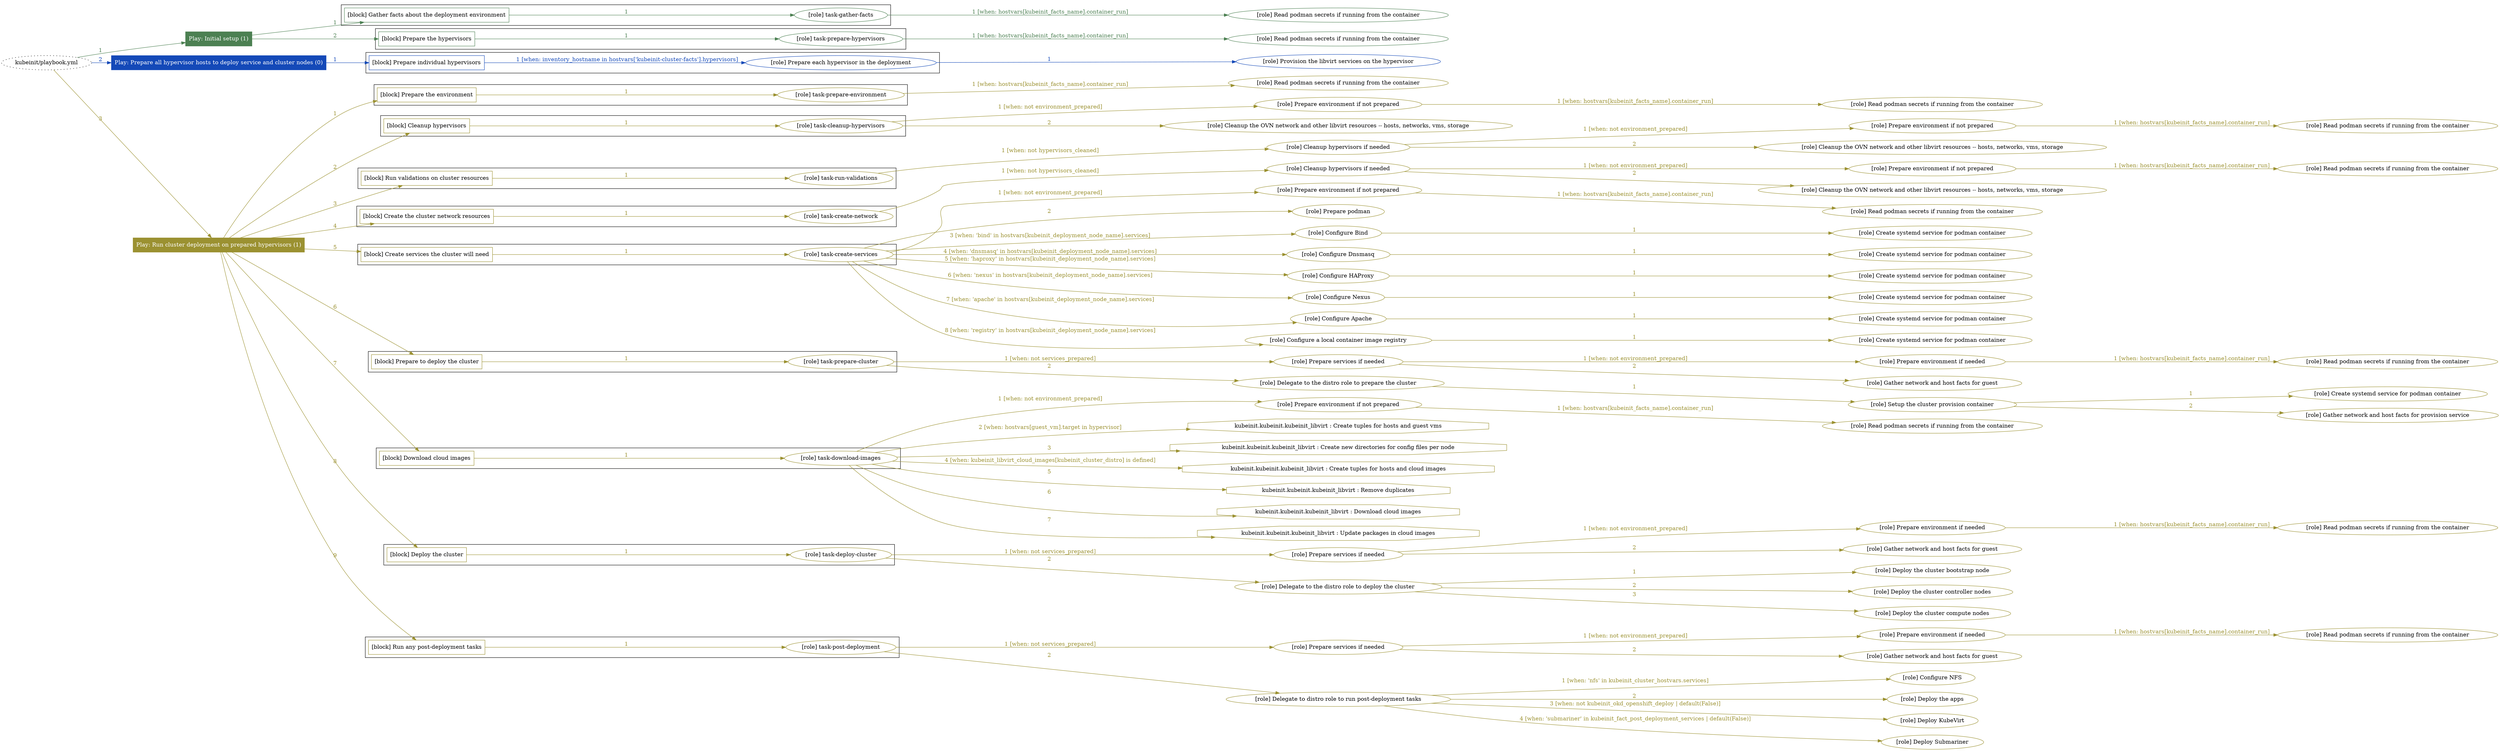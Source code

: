 digraph {
	graph [concentrate=true ordering=in rankdir=LR ratio=fill]
	edge [esep=5 sep=10]
	"kubeinit/playbook.yml" [id=root_node style=dotted]
	play_14ecac59 [label="Play: Initial setup (1)" color="#4c8052" fontcolor="#ffffff" id=play_14ecac59 shape=box style=filled tooltip=localhost]
	"kubeinit/playbook.yml" -> play_14ecac59 [label="1 " color="#4c8052" fontcolor="#4c8052" id=edge_18400b00 labeltooltip="1 " tooltip="1 "]
	subgraph "Read podman secrets if running from the container" {
		role_0f1eaecf [label="[role] Read podman secrets if running from the container" color="#4c8052" id=role_0f1eaecf tooltip="Read podman secrets if running from the container"]
	}
	subgraph "task-gather-facts" {
		role_aee95c03 [label="[role] task-gather-facts" color="#4c8052" id=role_aee95c03 tooltip="task-gather-facts"]
		role_aee95c03 -> role_0f1eaecf [label="1 [when: hostvars[kubeinit_facts_name].container_run]" color="#4c8052" fontcolor="#4c8052" id=edge_74470e72 labeltooltip="1 [when: hostvars[kubeinit_facts_name].container_run]" tooltip="1 [when: hostvars[kubeinit_facts_name].container_run]"]
	}
	subgraph "Read podman secrets if running from the container" {
		role_3007a742 [label="[role] Read podman secrets if running from the container" color="#4c8052" id=role_3007a742 tooltip="Read podman secrets if running from the container"]
	}
	subgraph "task-prepare-hypervisors" {
		role_b0f0cc16 [label="[role] task-prepare-hypervisors" color="#4c8052" id=role_b0f0cc16 tooltip="task-prepare-hypervisors"]
		role_b0f0cc16 -> role_3007a742 [label="1 [when: hostvars[kubeinit_facts_name].container_run]" color="#4c8052" fontcolor="#4c8052" id=edge_ec313802 labeltooltip="1 [when: hostvars[kubeinit_facts_name].container_run]" tooltip="1 [when: hostvars[kubeinit_facts_name].container_run]"]
	}
	subgraph "Play: Initial setup (1)" {
		play_14ecac59 -> block_2b617eeb [label=1 color="#4c8052" fontcolor="#4c8052" id=edge_70672ea7 labeltooltip=1 tooltip=1]
		subgraph cluster_block_2b617eeb {
			block_2b617eeb [label="[block] Gather facts about the deployment environment" color="#4c8052" id=block_2b617eeb labeltooltip="Gather facts about the deployment environment" shape=box tooltip="Gather facts about the deployment environment"]
			block_2b617eeb -> role_aee95c03 [label="1 " color="#4c8052" fontcolor="#4c8052" id=edge_2976c5a9 labeltooltip="1 " tooltip="1 "]
		}
		play_14ecac59 -> block_8fd2d738 [label=2 color="#4c8052" fontcolor="#4c8052" id=edge_be16d63e labeltooltip=2 tooltip=2]
		subgraph cluster_block_8fd2d738 {
			block_8fd2d738 [label="[block] Prepare the hypervisors" color="#4c8052" id=block_8fd2d738 labeltooltip="Prepare the hypervisors" shape=box tooltip="Prepare the hypervisors"]
			block_8fd2d738 -> role_b0f0cc16 [label="1 " color="#4c8052" fontcolor="#4c8052" id=edge_03dea2aa labeltooltip="1 " tooltip="1 "]
		}
	}
	play_b2497b43 [label="Play: Prepare all hypervisor hosts to deploy service and cluster nodes (0)" color="#1449b8" fontcolor="#ffffff" id=play_b2497b43 shape=box style=filled tooltip="Play: Prepare all hypervisor hosts to deploy service and cluster nodes (0)"]
	"kubeinit/playbook.yml" -> play_b2497b43 [label="2 " color="#1449b8" fontcolor="#1449b8" id=edge_dd9b31a6 labeltooltip="2 " tooltip="2 "]
	subgraph "Provision the libvirt services on the hypervisor" {
		role_6e70144c [label="[role] Provision the libvirt services on the hypervisor" color="#1449b8" id=role_6e70144c tooltip="Provision the libvirt services on the hypervisor"]
	}
	subgraph "Prepare each hypervisor in the deployment" {
		role_4ef679b6 [label="[role] Prepare each hypervisor in the deployment" color="#1449b8" id=role_4ef679b6 tooltip="Prepare each hypervisor in the deployment"]
		role_4ef679b6 -> role_6e70144c [label="1 " color="#1449b8" fontcolor="#1449b8" id=edge_cc845459 labeltooltip="1 " tooltip="1 "]
	}
	subgraph "Play: Prepare all hypervisor hosts to deploy service and cluster nodes (0)" {
		play_b2497b43 -> block_8b31325a [label=1 color="#1449b8" fontcolor="#1449b8" id=edge_7d35cdb8 labeltooltip=1 tooltip=1]
		subgraph cluster_block_8b31325a {
			block_8b31325a [label="[block] Prepare individual hypervisors" color="#1449b8" id=block_8b31325a labeltooltip="Prepare individual hypervisors" shape=box tooltip="Prepare individual hypervisors"]
			block_8b31325a -> role_4ef679b6 [label="1 [when: inventory_hostname in hostvars['kubeinit-cluster-facts'].hypervisors]" color="#1449b8" fontcolor="#1449b8" id=edge_eb528ca8 labeltooltip="1 [when: inventory_hostname in hostvars['kubeinit-cluster-facts'].hypervisors]" tooltip="1 [when: inventory_hostname in hostvars['kubeinit-cluster-facts'].hypervisors]"]
		}
	}
	play_2c11c3fe [label="Play: Run cluster deployment on prepared hypervisors (1)" color="#9b9131" fontcolor="#ffffff" id=play_2c11c3fe shape=box style=filled tooltip=localhost]
	"kubeinit/playbook.yml" -> play_2c11c3fe [label="3 " color="#9b9131" fontcolor="#9b9131" id=edge_e60f9eb7 labeltooltip="3 " tooltip="3 "]
	subgraph "Read podman secrets if running from the container" {
		role_e4b90c74 [label="[role] Read podman secrets if running from the container" color="#9b9131" id=role_e4b90c74 tooltip="Read podman secrets if running from the container"]
	}
	subgraph "task-prepare-environment" {
		role_c7c9e05a [label="[role] task-prepare-environment" color="#9b9131" id=role_c7c9e05a tooltip="task-prepare-environment"]
		role_c7c9e05a -> role_e4b90c74 [label="1 [when: hostvars[kubeinit_facts_name].container_run]" color="#9b9131" fontcolor="#9b9131" id=edge_8a333f68 labeltooltip="1 [when: hostvars[kubeinit_facts_name].container_run]" tooltip="1 [when: hostvars[kubeinit_facts_name].container_run]"]
	}
	subgraph "Read podman secrets if running from the container" {
		role_c6369558 [label="[role] Read podman secrets if running from the container" color="#9b9131" id=role_c6369558 tooltip="Read podman secrets if running from the container"]
	}
	subgraph "Prepare environment if not prepared" {
		role_da3bb1c4 [label="[role] Prepare environment if not prepared" color="#9b9131" id=role_da3bb1c4 tooltip="Prepare environment if not prepared"]
		role_da3bb1c4 -> role_c6369558 [label="1 [when: hostvars[kubeinit_facts_name].container_run]" color="#9b9131" fontcolor="#9b9131" id=edge_0b68bc8a labeltooltip="1 [when: hostvars[kubeinit_facts_name].container_run]" tooltip="1 [when: hostvars[kubeinit_facts_name].container_run]"]
	}
	subgraph "Cleanup the OVN network and other libvirt resources -- hosts, networks, vms, storage" {
		role_2dddf514 [label="[role] Cleanup the OVN network and other libvirt resources -- hosts, networks, vms, storage" color="#9b9131" id=role_2dddf514 tooltip="Cleanup the OVN network and other libvirt resources -- hosts, networks, vms, storage"]
	}
	subgraph "task-cleanup-hypervisors" {
		role_f800c9ae [label="[role] task-cleanup-hypervisors" color="#9b9131" id=role_f800c9ae tooltip="task-cleanup-hypervisors"]
		role_f800c9ae -> role_da3bb1c4 [label="1 [when: not environment_prepared]" color="#9b9131" fontcolor="#9b9131" id=edge_ad2c1ac5 labeltooltip="1 [when: not environment_prepared]" tooltip="1 [when: not environment_prepared]"]
		role_f800c9ae -> role_2dddf514 [label="2 " color="#9b9131" fontcolor="#9b9131" id=edge_370bd713 labeltooltip="2 " tooltip="2 "]
	}
	subgraph "Read podman secrets if running from the container" {
		role_d2954024 [label="[role] Read podman secrets if running from the container" color="#9b9131" id=role_d2954024 tooltip="Read podman secrets if running from the container"]
	}
	subgraph "Prepare environment if not prepared" {
		role_1487804b [label="[role] Prepare environment if not prepared" color="#9b9131" id=role_1487804b tooltip="Prepare environment if not prepared"]
		role_1487804b -> role_d2954024 [label="1 [when: hostvars[kubeinit_facts_name].container_run]" color="#9b9131" fontcolor="#9b9131" id=edge_6f6fdb5b labeltooltip="1 [when: hostvars[kubeinit_facts_name].container_run]" tooltip="1 [when: hostvars[kubeinit_facts_name].container_run]"]
	}
	subgraph "Cleanup the OVN network and other libvirt resources -- hosts, networks, vms, storage" {
		role_c294ee43 [label="[role] Cleanup the OVN network and other libvirt resources -- hosts, networks, vms, storage" color="#9b9131" id=role_c294ee43 tooltip="Cleanup the OVN network and other libvirt resources -- hosts, networks, vms, storage"]
	}
	subgraph "Cleanup hypervisors if needed" {
		role_c28437c3 [label="[role] Cleanup hypervisors if needed" color="#9b9131" id=role_c28437c3 tooltip="Cleanup hypervisors if needed"]
		role_c28437c3 -> role_1487804b [label="1 [when: not environment_prepared]" color="#9b9131" fontcolor="#9b9131" id=edge_826295cb labeltooltip="1 [when: not environment_prepared]" tooltip="1 [when: not environment_prepared]"]
		role_c28437c3 -> role_c294ee43 [label="2 " color="#9b9131" fontcolor="#9b9131" id=edge_474acbeb labeltooltip="2 " tooltip="2 "]
	}
	subgraph "task-run-validations" {
		role_d46cae22 [label="[role] task-run-validations" color="#9b9131" id=role_d46cae22 tooltip="task-run-validations"]
		role_d46cae22 -> role_c28437c3 [label="1 [when: not hypervisors_cleaned]" color="#9b9131" fontcolor="#9b9131" id=edge_9a5637d7 labeltooltip="1 [when: not hypervisors_cleaned]" tooltip="1 [when: not hypervisors_cleaned]"]
	}
	subgraph "Read podman secrets if running from the container" {
		role_c5382767 [label="[role] Read podman secrets if running from the container" color="#9b9131" id=role_c5382767 tooltip="Read podman secrets if running from the container"]
	}
	subgraph "Prepare environment if not prepared" {
		role_004a2374 [label="[role] Prepare environment if not prepared" color="#9b9131" id=role_004a2374 tooltip="Prepare environment if not prepared"]
		role_004a2374 -> role_c5382767 [label="1 [when: hostvars[kubeinit_facts_name].container_run]" color="#9b9131" fontcolor="#9b9131" id=edge_efb15163 labeltooltip="1 [when: hostvars[kubeinit_facts_name].container_run]" tooltip="1 [when: hostvars[kubeinit_facts_name].container_run]"]
	}
	subgraph "Cleanup the OVN network and other libvirt resources -- hosts, networks, vms, storage" {
		role_0173ab4d [label="[role] Cleanup the OVN network and other libvirt resources -- hosts, networks, vms, storage" color="#9b9131" id=role_0173ab4d tooltip="Cleanup the OVN network and other libvirt resources -- hosts, networks, vms, storage"]
	}
	subgraph "Cleanup hypervisors if needed" {
		role_9e083677 [label="[role] Cleanup hypervisors if needed" color="#9b9131" id=role_9e083677 tooltip="Cleanup hypervisors if needed"]
		role_9e083677 -> role_004a2374 [label="1 [when: not environment_prepared]" color="#9b9131" fontcolor="#9b9131" id=edge_4293307b labeltooltip="1 [when: not environment_prepared]" tooltip="1 [when: not environment_prepared]"]
		role_9e083677 -> role_0173ab4d [label="2 " color="#9b9131" fontcolor="#9b9131" id=edge_33b1928b labeltooltip="2 " tooltip="2 "]
	}
	subgraph "task-create-network" {
		role_7cb00a76 [label="[role] task-create-network" color="#9b9131" id=role_7cb00a76 tooltip="task-create-network"]
		role_7cb00a76 -> role_9e083677 [label="1 [when: not hypervisors_cleaned]" color="#9b9131" fontcolor="#9b9131" id=edge_e4487184 labeltooltip="1 [when: not hypervisors_cleaned]" tooltip="1 [when: not hypervisors_cleaned]"]
	}
	subgraph "Read podman secrets if running from the container" {
		role_2c2980ff [label="[role] Read podman secrets if running from the container" color="#9b9131" id=role_2c2980ff tooltip="Read podman secrets if running from the container"]
	}
	subgraph "Prepare environment if not prepared" {
		role_403436f4 [label="[role] Prepare environment if not prepared" color="#9b9131" id=role_403436f4 tooltip="Prepare environment if not prepared"]
		role_403436f4 -> role_2c2980ff [label="1 [when: hostvars[kubeinit_facts_name].container_run]" color="#9b9131" fontcolor="#9b9131" id=edge_3511793d labeltooltip="1 [when: hostvars[kubeinit_facts_name].container_run]" tooltip="1 [when: hostvars[kubeinit_facts_name].container_run]"]
	}
	subgraph "Prepare podman" {
		role_73843213 [label="[role] Prepare podman" color="#9b9131" id=role_73843213 tooltip="Prepare podman"]
	}
	subgraph "Create systemd service for podman container" {
		role_170067c2 [label="[role] Create systemd service for podman container" color="#9b9131" id=role_170067c2 tooltip="Create systemd service for podman container"]
	}
	subgraph "Configure Bind" {
		role_d41f1b80 [label="[role] Configure Bind" color="#9b9131" id=role_d41f1b80 tooltip="Configure Bind"]
		role_d41f1b80 -> role_170067c2 [label="1 " color="#9b9131" fontcolor="#9b9131" id=edge_ffc7d8f7 labeltooltip="1 " tooltip="1 "]
	}
	subgraph "Create systemd service for podman container" {
		role_cd0ad713 [label="[role] Create systemd service for podman container" color="#9b9131" id=role_cd0ad713 tooltip="Create systemd service for podman container"]
	}
	subgraph "Configure Dnsmasq" {
		role_0dcec570 [label="[role] Configure Dnsmasq" color="#9b9131" id=role_0dcec570 tooltip="Configure Dnsmasq"]
		role_0dcec570 -> role_cd0ad713 [label="1 " color="#9b9131" fontcolor="#9b9131" id=edge_7422ae5f labeltooltip="1 " tooltip="1 "]
	}
	subgraph "Create systemd service for podman container" {
		role_0a55ac62 [label="[role] Create systemd service for podman container" color="#9b9131" id=role_0a55ac62 tooltip="Create systemd service for podman container"]
	}
	subgraph "Configure HAProxy" {
		role_9ff6bd59 [label="[role] Configure HAProxy" color="#9b9131" id=role_9ff6bd59 tooltip="Configure HAProxy"]
		role_9ff6bd59 -> role_0a55ac62 [label="1 " color="#9b9131" fontcolor="#9b9131" id=edge_65aca8ca labeltooltip="1 " tooltip="1 "]
	}
	subgraph "Create systemd service for podman container" {
		role_b2aa0f20 [label="[role] Create systemd service for podman container" color="#9b9131" id=role_b2aa0f20 tooltip="Create systemd service for podman container"]
	}
	subgraph "Configure Nexus" {
		role_b0b4f288 [label="[role] Configure Nexus" color="#9b9131" id=role_b0b4f288 tooltip="Configure Nexus"]
		role_b0b4f288 -> role_b2aa0f20 [label="1 " color="#9b9131" fontcolor="#9b9131" id=edge_298f3be6 labeltooltip="1 " tooltip="1 "]
	}
	subgraph "Create systemd service for podman container" {
		role_b28d62c6 [label="[role] Create systemd service for podman container" color="#9b9131" id=role_b28d62c6 tooltip="Create systemd service for podman container"]
	}
	subgraph "Configure Apache" {
		role_3b12206e [label="[role] Configure Apache" color="#9b9131" id=role_3b12206e tooltip="Configure Apache"]
		role_3b12206e -> role_b28d62c6 [label="1 " color="#9b9131" fontcolor="#9b9131" id=edge_cecb0282 labeltooltip="1 " tooltip="1 "]
	}
	subgraph "Create systemd service for podman container" {
		role_82a94cbb [label="[role] Create systemd service for podman container" color="#9b9131" id=role_82a94cbb tooltip="Create systemd service for podman container"]
	}
	subgraph "Configure a local container image registry" {
		role_18f780ce [label="[role] Configure a local container image registry" color="#9b9131" id=role_18f780ce tooltip="Configure a local container image registry"]
		role_18f780ce -> role_82a94cbb [label="1 " color="#9b9131" fontcolor="#9b9131" id=edge_3da4fdcb labeltooltip="1 " tooltip="1 "]
	}
	subgraph "task-create-services" {
		role_7c425f69 [label="[role] task-create-services" color="#9b9131" id=role_7c425f69 tooltip="task-create-services"]
		role_7c425f69 -> role_403436f4 [label="1 [when: not environment_prepared]" color="#9b9131" fontcolor="#9b9131" id=edge_506f5362 labeltooltip="1 [when: not environment_prepared]" tooltip="1 [when: not environment_prepared]"]
		role_7c425f69 -> role_73843213 [label="2 " color="#9b9131" fontcolor="#9b9131" id=edge_fb887bec labeltooltip="2 " tooltip="2 "]
		role_7c425f69 -> role_d41f1b80 [label="3 [when: 'bind' in hostvars[kubeinit_deployment_node_name].services]" color="#9b9131" fontcolor="#9b9131" id=edge_194a9314 labeltooltip="3 [when: 'bind' in hostvars[kubeinit_deployment_node_name].services]" tooltip="3 [when: 'bind' in hostvars[kubeinit_deployment_node_name].services]"]
		role_7c425f69 -> role_0dcec570 [label="4 [when: 'dnsmasq' in hostvars[kubeinit_deployment_node_name].services]" color="#9b9131" fontcolor="#9b9131" id=edge_c601be45 labeltooltip="4 [when: 'dnsmasq' in hostvars[kubeinit_deployment_node_name].services]" tooltip="4 [when: 'dnsmasq' in hostvars[kubeinit_deployment_node_name].services]"]
		role_7c425f69 -> role_9ff6bd59 [label="5 [when: 'haproxy' in hostvars[kubeinit_deployment_node_name].services]" color="#9b9131" fontcolor="#9b9131" id=edge_b8e7671d labeltooltip="5 [when: 'haproxy' in hostvars[kubeinit_deployment_node_name].services]" tooltip="5 [when: 'haproxy' in hostvars[kubeinit_deployment_node_name].services]"]
		role_7c425f69 -> role_b0b4f288 [label="6 [when: 'nexus' in hostvars[kubeinit_deployment_node_name].services]" color="#9b9131" fontcolor="#9b9131" id=edge_6be7b057 labeltooltip="6 [when: 'nexus' in hostvars[kubeinit_deployment_node_name].services]" tooltip="6 [when: 'nexus' in hostvars[kubeinit_deployment_node_name].services]"]
		role_7c425f69 -> role_3b12206e [label="7 [when: 'apache' in hostvars[kubeinit_deployment_node_name].services]" color="#9b9131" fontcolor="#9b9131" id=edge_7054534c labeltooltip="7 [when: 'apache' in hostvars[kubeinit_deployment_node_name].services]" tooltip="7 [when: 'apache' in hostvars[kubeinit_deployment_node_name].services]"]
		role_7c425f69 -> role_18f780ce [label="8 [when: 'registry' in hostvars[kubeinit_deployment_node_name].services]" color="#9b9131" fontcolor="#9b9131" id=edge_d19d7a2a labeltooltip="8 [when: 'registry' in hostvars[kubeinit_deployment_node_name].services]" tooltip="8 [when: 'registry' in hostvars[kubeinit_deployment_node_name].services]"]
	}
	subgraph "Read podman secrets if running from the container" {
		role_043a90a8 [label="[role] Read podman secrets if running from the container" color="#9b9131" id=role_043a90a8 tooltip="Read podman secrets if running from the container"]
	}
	subgraph "Prepare environment if needed" {
		role_e366b426 [label="[role] Prepare environment if needed" color="#9b9131" id=role_e366b426 tooltip="Prepare environment if needed"]
		role_e366b426 -> role_043a90a8 [label="1 [when: hostvars[kubeinit_facts_name].container_run]" color="#9b9131" fontcolor="#9b9131" id=edge_1eb9d49e labeltooltip="1 [when: hostvars[kubeinit_facts_name].container_run]" tooltip="1 [when: hostvars[kubeinit_facts_name].container_run]"]
	}
	subgraph "Gather network and host facts for guest" {
		role_98fef308 [label="[role] Gather network and host facts for guest" color="#9b9131" id=role_98fef308 tooltip="Gather network and host facts for guest"]
	}
	subgraph "Prepare services if needed" {
		role_98edfa4f [label="[role] Prepare services if needed" color="#9b9131" id=role_98edfa4f tooltip="Prepare services if needed"]
		role_98edfa4f -> role_e366b426 [label="1 [when: not environment_prepared]" color="#9b9131" fontcolor="#9b9131" id=edge_ebd388fa labeltooltip="1 [when: not environment_prepared]" tooltip="1 [when: not environment_prepared]"]
		role_98edfa4f -> role_98fef308 [label="2 " color="#9b9131" fontcolor="#9b9131" id=edge_45a33544 labeltooltip="2 " tooltip="2 "]
	}
	subgraph "Create systemd service for podman container" {
		role_45ce88cf [label="[role] Create systemd service for podman container" color="#9b9131" id=role_45ce88cf tooltip="Create systemd service for podman container"]
	}
	subgraph "Gather network and host facts for provision service" {
		role_42dbcc8a [label="[role] Gather network and host facts for provision service" color="#9b9131" id=role_42dbcc8a tooltip="Gather network and host facts for provision service"]
	}
	subgraph "Setup the cluster provision container" {
		role_d0f7e86c [label="[role] Setup the cluster provision container" color="#9b9131" id=role_d0f7e86c tooltip="Setup the cluster provision container"]
		role_d0f7e86c -> role_45ce88cf [label="1 " color="#9b9131" fontcolor="#9b9131" id=edge_1c2af903 labeltooltip="1 " tooltip="1 "]
		role_d0f7e86c -> role_42dbcc8a [label="2 " color="#9b9131" fontcolor="#9b9131" id=edge_89a6fb2b labeltooltip="2 " tooltip="2 "]
	}
	subgraph "Delegate to the distro role to prepare the cluster" {
		role_195dc6cc [label="[role] Delegate to the distro role to prepare the cluster" color="#9b9131" id=role_195dc6cc tooltip="Delegate to the distro role to prepare the cluster"]
		role_195dc6cc -> role_d0f7e86c [label="1 " color="#9b9131" fontcolor="#9b9131" id=edge_4d53b07a labeltooltip="1 " tooltip="1 "]
	}
	subgraph "task-prepare-cluster" {
		role_c990d559 [label="[role] task-prepare-cluster" color="#9b9131" id=role_c990d559 tooltip="task-prepare-cluster"]
		role_c990d559 -> role_98edfa4f [label="1 [when: not services_prepared]" color="#9b9131" fontcolor="#9b9131" id=edge_f5b6e5da labeltooltip="1 [when: not services_prepared]" tooltip="1 [when: not services_prepared]"]
		role_c990d559 -> role_195dc6cc [label="2 " color="#9b9131" fontcolor="#9b9131" id=edge_a6a4e193 labeltooltip="2 " tooltip="2 "]
	}
	subgraph "Read podman secrets if running from the container" {
		role_fabb4866 [label="[role] Read podman secrets if running from the container" color="#9b9131" id=role_fabb4866 tooltip="Read podman secrets if running from the container"]
	}
	subgraph "Prepare environment if not prepared" {
		role_c93cca32 [label="[role] Prepare environment if not prepared" color="#9b9131" id=role_c93cca32 tooltip="Prepare environment if not prepared"]
		role_c93cca32 -> role_fabb4866 [label="1 [when: hostvars[kubeinit_facts_name].container_run]" color="#9b9131" fontcolor="#9b9131" id=edge_9e0a3e8b labeltooltip="1 [when: hostvars[kubeinit_facts_name].container_run]" tooltip="1 [when: hostvars[kubeinit_facts_name].container_run]"]
	}
	subgraph "task-download-images" {
		role_2f54cb52 [label="[role] task-download-images" color="#9b9131" id=role_2f54cb52 tooltip="task-download-images"]
		role_2f54cb52 -> role_c93cca32 [label="1 [when: not environment_prepared]" color="#9b9131" fontcolor="#9b9131" id=edge_16efa955 labeltooltip="1 [when: not environment_prepared]" tooltip="1 [when: not environment_prepared]"]
		task_f78df996 [label="kubeinit.kubeinit.kubeinit_libvirt : Create tuples for hosts and guest vms" color="#9b9131" id=task_f78df996 shape=octagon tooltip="kubeinit.kubeinit.kubeinit_libvirt : Create tuples for hosts and guest vms"]
		role_2f54cb52 -> task_f78df996 [label="2 [when: hostvars[guest_vm].target in hypervisor]" color="#9b9131" fontcolor="#9b9131" id=edge_b4027f2b labeltooltip="2 [when: hostvars[guest_vm].target in hypervisor]" tooltip="2 [when: hostvars[guest_vm].target in hypervisor]"]
		task_bf8e52d3 [label="kubeinit.kubeinit.kubeinit_libvirt : Create new directories for config files per node" color="#9b9131" id=task_bf8e52d3 shape=octagon tooltip="kubeinit.kubeinit.kubeinit_libvirt : Create new directories for config files per node"]
		role_2f54cb52 -> task_bf8e52d3 [label="3 " color="#9b9131" fontcolor="#9b9131" id=edge_34db0bb4 labeltooltip="3 " tooltip="3 "]
		task_371d4758 [label="kubeinit.kubeinit.kubeinit_libvirt : Create tuples for hosts and cloud images" color="#9b9131" id=task_371d4758 shape=octagon tooltip="kubeinit.kubeinit.kubeinit_libvirt : Create tuples for hosts and cloud images"]
		role_2f54cb52 -> task_371d4758 [label="4 [when: kubeinit_libvirt_cloud_images[kubeinit_cluster_distro] is defined]" color="#9b9131" fontcolor="#9b9131" id=edge_9db84d6a labeltooltip="4 [when: kubeinit_libvirt_cloud_images[kubeinit_cluster_distro] is defined]" tooltip="4 [when: kubeinit_libvirt_cloud_images[kubeinit_cluster_distro] is defined]"]
		task_b7249420 [label="kubeinit.kubeinit.kubeinit_libvirt : Remove duplicates" color="#9b9131" id=task_b7249420 shape=octagon tooltip="kubeinit.kubeinit.kubeinit_libvirt : Remove duplicates"]
		role_2f54cb52 -> task_b7249420 [label="5 " color="#9b9131" fontcolor="#9b9131" id=edge_6e4728af labeltooltip="5 " tooltip="5 "]
		task_7759525b [label="kubeinit.kubeinit.kubeinit_libvirt : Download cloud images" color="#9b9131" id=task_7759525b shape=octagon tooltip="kubeinit.kubeinit.kubeinit_libvirt : Download cloud images"]
		role_2f54cb52 -> task_7759525b [label="6 " color="#9b9131" fontcolor="#9b9131" id=edge_d772461d labeltooltip="6 " tooltip="6 "]
		task_d58f2393 [label="kubeinit.kubeinit.kubeinit_libvirt : Update packages in cloud images" color="#9b9131" id=task_d58f2393 shape=octagon tooltip="kubeinit.kubeinit.kubeinit_libvirt : Update packages in cloud images"]
		role_2f54cb52 -> task_d58f2393 [label="7 " color="#9b9131" fontcolor="#9b9131" id=edge_e3610575 labeltooltip="7 " tooltip="7 "]
	}
	subgraph "Read podman secrets if running from the container" {
		role_b9312a08 [label="[role] Read podman secrets if running from the container" color="#9b9131" id=role_b9312a08 tooltip="Read podman secrets if running from the container"]
	}
	subgraph "Prepare environment if needed" {
		role_efeb54fc [label="[role] Prepare environment if needed" color="#9b9131" id=role_efeb54fc tooltip="Prepare environment if needed"]
		role_efeb54fc -> role_b9312a08 [label="1 [when: hostvars[kubeinit_facts_name].container_run]" color="#9b9131" fontcolor="#9b9131" id=edge_b764d1a8 labeltooltip="1 [when: hostvars[kubeinit_facts_name].container_run]" tooltip="1 [when: hostvars[kubeinit_facts_name].container_run]"]
	}
	subgraph "Gather network and host facts for guest" {
		role_7e4fdccc [label="[role] Gather network and host facts for guest" color="#9b9131" id=role_7e4fdccc tooltip="Gather network and host facts for guest"]
	}
	subgraph "Prepare services if needed" {
		role_25af2510 [label="[role] Prepare services if needed" color="#9b9131" id=role_25af2510 tooltip="Prepare services if needed"]
		role_25af2510 -> role_efeb54fc [label="1 [when: not environment_prepared]" color="#9b9131" fontcolor="#9b9131" id=edge_d2fbe9aa labeltooltip="1 [when: not environment_prepared]" tooltip="1 [when: not environment_prepared]"]
		role_25af2510 -> role_7e4fdccc [label="2 " color="#9b9131" fontcolor="#9b9131" id=edge_cb3409f0 labeltooltip="2 " tooltip="2 "]
	}
	subgraph "Deploy the cluster bootstrap node" {
		role_13053c54 [label="[role] Deploy the cluster bootstrap node" color="#9b9131" id=role_13053c54 tooltip="Deploy the cluster bootstrap node"]
	}
	subgraph "Deploy the cluster controller nodes" {
		role_3fdfc3e2 [label="[role] Deploy the cluster controller nodes" color="#9b9131" id=role_3fdfc3e2 tooltip="Deploy the cluster controller nodes"]
	}
	subgraph "Deploy the cluster compute nodes" {
		role_20d049a6 [label="[role] Deploy the cluster compute nodes" color="#9b9131" id=role_20d049a6 tooltip="Deploy the cluster compute nodes"]
	}
	subgraph "Delegate to the distro role to deploy the cluster" {
		role_bb6a345a [label="[role] Delegate to the distro role to deploy the cluster" color="#9b9131" id=role_bb6a345a tooltip="Delegate to the distro role to deploy the cluster"]
		role_bb6a345a -> role_13053c54 [label="1 " color="#9b9131" fontcolor="#9b9131" id=edge_0b0f58cf labeltooltip="1 " tooltip="1 "]
		role_bb6a345a -> role_3fdfc3e2 [label="2 " color="#9b9131" fontcolor="#9b9131" id=edge_f078a9c5 labeltooltip="2 " tooltip="2 "]
		role_bb6a345a -> role_20d049a6 [label="3 " color="#9b9131" fontcolor="#9b9131" id=edge_4cb89a54 labeltooltip="3 " tooltip="3 "]
	}
	subgraph "task-deploy-cluster" {
		role_531a6d4f [label="[role] task-deploy-cluster" color="#9b9131" id=role_531a6d4f tooltip="task-deploy-cluster"]
		role_531a6d4f -> role_25af2510 [label="1 [when: not services_prepared]" color="#9b9131" fontcolor="#9b9131" id=edge_9fc94410 labeltooltip="1 [when: not services_prepared]" tooltip="1 [when: not services_prepared]"]
		role_531a6d4f -> role_bb6a345a [label="2 " color="#9b9131" fontcolor="#9b9131" id=edge_0f3f1d5d labeltooltip="2 " tooltip="2 "]
	}
	subgraph "Read podman secrets if running from the container" {
		role_047adbb1 [label="[role] Read podman secrets if running from the container" color="#9b9131" id=role_047adbb1 tooltip="Read podman secrets if running from the container"]
	}
	subgraph "Prepare environment if needed" {
		role_f45b03ea [label="[role] Prepare environment if needed" color="#9b9131" id=role_f45b03ea tooltip="Prepare environment if needed"]
		role_f45b03ea -> role_047adbb1 [label="1 [when: hostvars[kubeinit_facts_name].container_run]" color="#9b9131" fontcolor="#9b9131" id=edge_bc11c8d4 labeltooltip="1 [when: hostvars[kubeinit_facts_name].container_run]" tooltip="1 [when: hostvars[kubeinit_facts_name].container_run]"]
	}
	subgraph "Gather network and host facts for guest" {
		role_4127106a [label="[role] Gather network and host facts for guest" color="#9b9131" id=role_4127106a tooltip="Gather network and host facts for guest"]
	}
	subgraph "Prepare services if needed" {
		role_42a0280e [label="[role] Prepare services if needed" color="#9b9131" id=role_42a0280e tooltip="Prepare services if needed"]
		role_42a0280e -> role_f45b03ea [label="1 [when: not environment_prepared]" color="#9b9131" fontcolor="#9b9131" id=edge_95e5acf8 labeltooltip="1 [when: not environment_prepared]" tooltip="1 [when: not environment_prepared]"]
		role_42a0280e -> role_4127106a [label="2 " color="#9b9131" fontcolor="#9b9131" id=edge_1ab3d181 labeltooltip="2 " tooltip="2 "]
	}
	subgraph "Configure NFS" {
		role_d15efefa [label="[role] Configure NFS" color="#9b9131" id=role_d15efefa tooltip="Configure NFS"]
	}
	subgraph "Deploy the apps" {
		role_a4290afd [label="[role] Deploy the apps" color="#9b9131" id=role_a4290afd tooltip="Deploy the apps"]
	}
	subgraph "Deploy KubeVirt" {
		role_b0726bef [label="[role] Deploy KubeVirt" color="#9b9131" id=role_b0726bef tooltip="Deploy KubeVirt"]
	}
	subgraph "Deploy Submariner" {
		role_f8e42f35 [label="[role] Deploy Submariner" color="#9b9131" id=role_f8e42f35 tooltip="Deploy Submariner"]
	}
	subgraph "Delegate to distro role to run post-deployment tasks" {
		role_63560326 [label="[role] Delegate to distro role to run post-deployment tasks" color="#9b9131" id=role_63560326 tooltip="Delegate to distro role to run post-deployment tasks"]
		role_63560326 -> role_d15efefa [label="1 [when: 'nfs' in kubeinit_cluster_hostvars.services]" color="#9b9131" fontcolor="#9b9131" id=edge_4ea214e3 labeltooltip="1 [when: 'nfs' in kubeinit_cluster_hostvars.services]" tooltip="1 [when: 'nfs' in kubeinit_cluster_hostvars.services]"]
		role_63560326 -> role_a4290afd [label="2 " color="#9b9131" fontcolor="#9b9131" id=edge_d6fb98f1 labeltooltip="2 " tooltip="2 "]
		role_63560326 -> role_b0726bef [label="3 [when: not kubeinit_okd_openshift_deploy | default(False)]" color="#9b9131" fontcolor="#9b9131" id=edge_390cf2c6 labeltooltip="3 [when: not kubeinit_okd_openshift_deploy | default(False)]" tooltip="3 [when: not kubeinit_okd_openshift_deploy | default(False)]"]
		role_63560326 -> role_f8e42f35 [label="4 [when: 'submariner' in kubeinit_fact_post_deployment_services | default(False)]" color="#9b9131" fontcolor="#9b9131" id=edge_dad68a1b labeltooltip="4 [when: 'submariner' in kubeinit_fact_post_deployment_services | default(False)]" tooltip="4 [when: 'submariner' in kubeinit_fact_post_deployment_services | default(False)]"]
	}
	subgraph "task-post-deployment" {
		role_b329e3e6 [label="[role] task-post-deployment" color="#9b9131" id=role_b329e3e6 tooltip="task-post-deployment"]
		role_b329e3e6 -> role_42a0280e [label="1 [when: not services_prepared]" color="#9b9131" fontcolor="#9b9131" id=edge_ea3418bc labeltooltip="1 [when: not services_prepared]" tooltip="1 [when: not services_prepared]"]
		role_b329e3e6 -> role_63560326 [label="2 " color="#9b9131" fontcolor="#9b9131" id=edge_d3450718 labeltooltip="2 " tooltip="2 "]
	}
	subgraph "Play: Run cluster deployment on prepared hypervisors (1)" {
		play_2c11c3fe -> block_ae880626 [label=1 color="#9b9131" fontcolor="#9b9131" id=edge_fa6d9945 labeltooltip=1 tooltip=1]
		subgraph cluster_block_ae880626 {
			block_ae880626 [label="[block] Prepare the environment" color="#9b9131" id=block_ae880626 labeltooltip="Prepare the environment" shape=box tooltip="Prepare the environment"]
			block_ae880626 -> role_c7c9e05a [label="1 " color="#9b9131" fontcolor="#9b9131" id=edge_93c0355b labeltooltip="1 " tooltip="1 "]
		}
		play_2c11c3fe -> block_73b9b3f4 [label=2 color="#9b9131" fontcolor="#9b9131" id=edge_ba923b44 labeltooltip=2 tooltip=2]
		subgraph cluster_block_73b9b3f4 {
			block_73b9b3f4 [label="[block] Cleanup hypervisors" color="#9b9131" id=block_73b9b3f4 labeltooltip="Cleanup hypervisors" shape=box tooltip="Cleanup hypervisors"]
			block_73b9b3f4 -> role_f800c9ae [label="1 " color="#9b9131" fontcolor="#9b9131" id=edge_86e98647 labeltooltip="1 " tooltip="1 "]
		}
		play_2c11c3fe -> block_bcbde204 [label=3 color="#9b9131" fontcolor="#9b9131" id=edge_00d383be labeltooltip=3 tooltip=3]
		subgraph cluster_block_bcbde204 {
			block_bcbde204 [label="[block] Run validations on cluster resources" color="#9b9131" id=block_bcbde204 labeltooltip="Run validations on cluster resources" shape=box tooltip="Run validations on cluster resources"]
			block_bcbde204 -> role_d46cae22 [label="1 " color="#9b9131" fontcolor="#9b9131" id=edge_63c2ee45 labeltooltip="1 " tooltip="1 "]
		}
		play_2c11c3fe -> block_99ed904f [label=4 color="#9b9131" fontcolor="#9b9131" id=edge_00eb69a8 labeltooltip=4 tooltip=4]
		subgraph cluster_block_99ed904f {
			block_99ed904f [label="[block] Create the cluster network resources" color="#9b9131" id=block_99ed904f labeltooltip="Create the cluster network resources" shape=box tooltip="Create the cluster network resources"]
			block_99ed904f -> role_7cb00a76 [label="1 " color="#9b9131" fontcolor="#9b9131" id=edge_8ca6488d labeltooltip="1 " tooltip="1 "]
		}
		play_2c11c3fe -> block_1f85f47e [label=5 color="#9b9131" fontcolor="#9b9131" id=edge_c8c96ad0 labeltooltip=5 tooltip=5]
		subgraph cluster_block_1f85f47e {
			block_1f85f47e [label="[block] Create services the cluster will need" color="#9b9131" id=block_1f85f47e labeltooltip="Create services the cluster will need" shape=box tooltip="Create services the cluster will need"]
			block_1f85f47e -> role_7c425f69 [label="1 " color="#9b9131" fontcolor="#9b9131" id=edge_576d7ff2 labeltooltip="1 " tooltip="1 "]
		}
		play_2c11c3fe -> block_06f43548 [label=6 color="#9b9131" fontcolor="#9b9131" id=edge_f9347f72 labeltooltip=6 tooltip=6]
		subgraph cluster_block_06f43548 {
			block_06f43548 [label="[block] Prepare to deploy the cluster" color="#9b9131" id=block_06f43548 labeltooltip="Prepare to deploy the cluster" shape=box tooltip="Prepare to deploy the cluster"]
			block_06f43548 -> role_c990d559 [label="1 " color="#9b9131" fontcolor="#9b9131" id=edge_ee0b2575 labeltooltip="1 " tooltip="1 "]
		}
		play_2c11c3fe -> block_5f5e3b45 [label=7 color="#9b9131" fontcolor="#9b9131" id=edge_b35cee56 labeltooltip=7 tooltip=7]
		subgraph cluster_block_5f5e3b45 {
			block_5f5e3b45 [label="[block] Download cloud images" color="#9b9131" id=block_5f5e3b45 labeltooltip="Download cloud images" shape=box tooltip="Download cloud images"]
			block_5f5e3b45 -> role_2f54cb52 [label="1 " color="#9b9131" fontcolor="#9b9131" id=edge_186f4a11 labeltooltip="1 " tooltip="1 "]
		}
		play_2c11c3fe -> block_35684291 [label=8 color="#9b9131" fontcolor="#9b9131" id=edge_34fc84ad labeltooltip=8 tooltip=8]
		subgraph cluster_block_35684291 {
			block_35684291 [label="[block] Deploy the cluster" color="#9b9131" id=block_35684291 labeltooltip="Deploy the cluster" shape=box tooltip="Deploy the cluster"]
			block_35684291 -> role_531a6d4f [label="1 " color="#9b9131" fontcolor="#9b9131" id=edge_4761b5a1 labeltooltip="1 " tooltip="1 "]
		}
		play_2c11c3fe -> block_fd176c1d [label=9 color="#9b9131" fontcolor="#9b9131" id=edge_746b69d8 labeltooltip=9 tooltip=9]
		subgraph cluster_block_fd176c1d {
			block_fd176c1d [label="[block] Run any post-deployment tasks" color="#9b9131" id=block_fd176c1d labeltooltip="Run any post-deployment tasks" shape=box tooltip="Run any post-deployment tasks"]
			block_fd176c1d -> role_b329e3e6 [label="1 " color="#9b9131" fontcolor="#9b9131" id=edge_832de468 labeltooltip="1 " tooltip="1 "]
		}
	}
}

